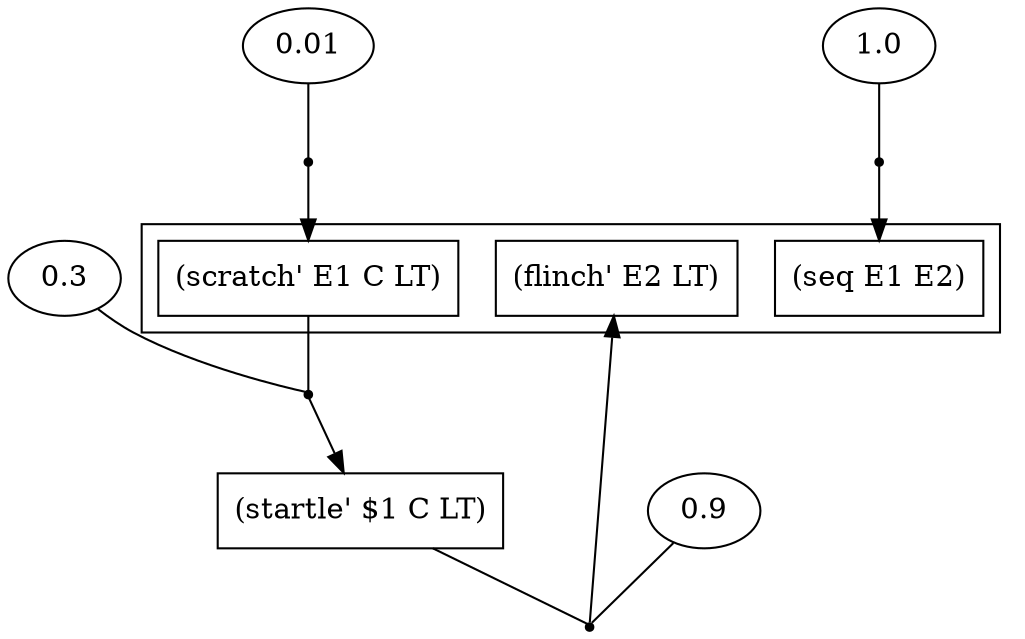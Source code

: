 digraph proof {
 graph [rankdir="TB"]
  e0 [label="0.01"];
  e1 [label="0.9"];
  e2 [label="0.3"];
  e3 [label="1.0"];
  i0 [shape=box label="(startle' $1 C LT)"];
  r0 [shape=point];
  r0 -> o0
  e0 -> r0 [arrowhead=none]
  r1 [shape=point];
  r1 -> o1
  i0 -> r1 [arrowhead=none]
  e1 -> r1 [arrowhead=none]
  r2 [shape=point];
  r2 -> i0
  o0 -> r2 [arrowhead=none]
  e2 -> r2 [arrowhead=none]
  r3 [shape=point];
  r3 -> o2
  e3 -> r3 [arrowhead=none]
 subgraph cluster {  o0 [shape=box label="(scratch' E1 C LT)"];
  o1 [shape=box label="(flinch' E2 LT)"];
  o2 [shape=box label="(seq E1 E2)"];
 }
}

